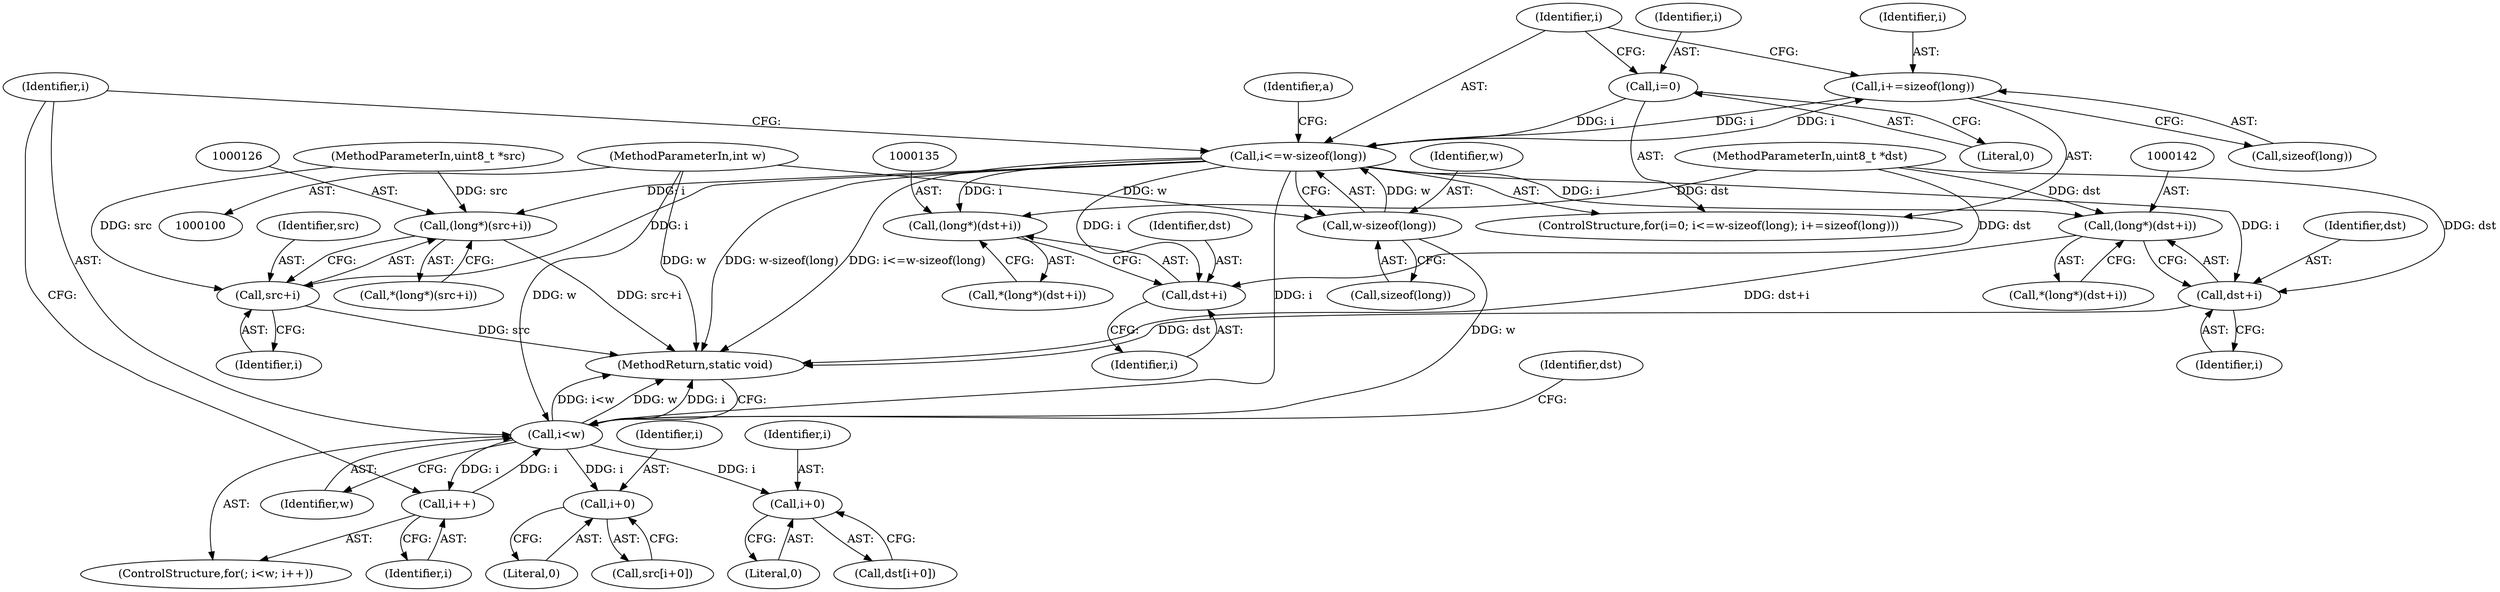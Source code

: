 digraph "1_FFmpeg_454a11a1c9c686c78aa97954306fb63453299760@API" {
"1000116" [label="(Call,i+=sizeof(long))"];
"1000110" [label="(Call,i<=w-sizeof(long))"];
"1000116" [label="(Call,i+=sizeof(long))"];
"1000107" [label="(Call,i=0)"];
"1000112" [label="(Call,w-sizeof(long))"];
"1000103" [label="(MethodParameterIn,int w)"];
"1000125" [label="(Call,(long*)(src+i))"];
"1000127" [label="(Call,src+i)"];
"1000134" [label="(Call,(long*)(dst+i))"];
"1000136" [label="(Call,dst+i)"];
"1000141" [label="(Call,(long*)(dst+i))"];
"1000143" [label="(Call,dst+i)"];
"1000160" [label="(Call,i<w)"];
"1000163" [label="(Call,i++)"];
"1000168" [label="(Call,i+0)"];
"1000173" [label="(Call,i+0)"];
"1000118" [label="(Call,sizeof(long))"];
"1000170" [label="(Literal,0)"];
"1000129" [label="(Identifier,i)"];
"1000175" [label="(Literal,0)"];
"1000111" [label="(Identifier,i)"];
"1000161" [label="(Identifier,i)"];
"1000113" [label="(Identifier,w)"];
"1000163" [label="(Call,i++)"];
"1000114" [label="(Call,sizeof(long))"];
"1000169" [label="(Identifier,i)"];
"1000160" [label="(Call,i<w)"];
"1000106" [label="(ControlStructure,for(i=0; i<=w-sizeof(long); i+=sizeof(long)))"];
"1000159" [label="(ControlStructure,for(; i<w; i++))"];
"1000162" [label="(Identifier,w)"];
"1000125" [label="(Call,(long*)(src+i))"];
"1000167" [label="(Identifier,dst)"];
"1000143" [label="(Call,dst+i)"];
"1000103" [label="(MethodParameterIn,int w)"];
"1000134" [label="(Call,(long*)(dst+i))"];
"1000171" [label="(Call,src[i+0])"];
"1000140" [label="(Call,*(long*)(dst+i))"];
"1000173" [label="(Call,i+0)"];
"1000144" [label="(Identifier,dst)"];
"1000102" [label="(MethodParameterIn,uint8_t *src)"];
"1000117" [label="(Identifier,i)"];
"1000141" [label="(Call,(long*)(dst+i))"];
"1000176" [label="(MethodReturn,static void)"];
"1000110" [label="(Call,i<=w-sizeof(long))"];
"1000174" [label="(Identifier,i)"];
"1000168" [label="(Call,i+0)"];
"1000123" [label="(Identifier,a)"];
"1000124" [label="(Call,*(long*)(src+i))"];
"1000136" [label="(Call,dst+i)"];
"1000128" [label="(Identifier,src)"];
"1000166" [label="(Call,dst[i+0])"];
"1000116" [label="(Call,i+=sizeof(long))"];
"1000133" [label="(Call,*(long*)(dst+i))"];
"1000107" [label="(Call,i=0)"];
"1000109" [label="(Literal,0)"];
"1000138" [label="(Identifier,i)"];
"1000127" [label="(Call,src+i)"];
"1000164" [label="(Identifier,i)"];
"1000112" [label="(Call,w-sizeof(long))"];
"1000101" [label="(MethodParameterIn,uint8_t *dst)"];
"1000137" [label="(Identifier,dst)"];
"1000108" [label="(Identifier,i)"];
"1000145" [label="(Identifier,i)"];
"1000116" -> "1000106"  [label="AST: "];
"1000116" -> "1000118"  [label="CFG: "];
"1000117" -> "1000116"  [label="AST: "];
"1000118" -> "1000116"  [label="AST: "];
"1000111" -> "1000116"  [label="CFG: "];
"1000116" -> "1000110"  [label="DDG: i"];
"1000110" -> "1000116"  [label="DDG: i"];
"1000110" -> "1000106"  [label="AST: "];
"1000110" -> "1000112"  [label="CFG: "];
"1000111" -> "1000110"  [label="AST: "];
"1000112" -> "1000110"  [label="AST: "];
"1000123" -> "1000110"  [label="CFG: "];
"1000161" -> "1000110"  [label="CFG: "];
"1000110" -> "1000176"  [label="DDG: w-sizeof(long)"];
"1000110" -> "1000176"  [label="DDG: i<=w-sizeof(long)"];
"1000107" -> "1000110"  [label="DDG: i"];
"1000112" -> "1000110"  [label="DDG: w"];
"1000110" -> "1000125"  [label="DDG: i"];
"1000110" -> "1000127"  [label="DDG: i"];
"1000110" -> "1000134"  [label="DDG: i"];
"1000110" -> "1000136"  [label="DDG: i"];
"1000110" -> "1000141"  [label="DDG: i"];
"1000110" -> "1000143"  [label="DDG: i"];
"1000110" -> "1000160"  [label="DDG: i"];
"1000107" -> "1000106"  [label="AST: "];
"1000107" -> "1000109"  [label="CFG: "];
"1000108" -> "1000107"  [label="AST: "];
"1000109" -> "1000107"  [label="AST: "];
"1000111" -> "1000107"  [label="CFG: "];
"1000112" -> "1000114"  [label="CFG: "];
"1000113" -> "1000112"  [label="AST: "];
"1000114" -> "1000112"  [label="AST: "];
"1000103" -> "1000112"  [label="DDG: w"];
"1000112" -> "1000160"  [label="DDG: w"];
"1000103" -> "1000100"  [label="AST: "];
"1000103" -> "1000176"  [label="DDG: w"];
"1000103" -> "1000160"  [label="DDG: w"];
"1000125" -> "1000124"  [label="AST: "];
"1000125" -> "1000127"  [label="CFG: "];
"1000126" -> "1000125"  [label="AST: "];
"1000127" -> "1000125"  [label="AST: "];
"1000124" -> "1000125"  [label="CFG: "];
"1000125" -> "1000176"  [label="DDG: src+i"];
"1000102" -> "1000125"  [label="DDG: src"];
"1000127" -> "1000129"  [label="CFG: "];
"1000128" -> "1000127"  [label="AST: "];
"1000129" -> "1000127"  [label="AST: "];
"1000127" -> "1000176"  [label="DDG: src"];
"1000102" -> "1000127"  [label="DDG: src"];
"1000134" -> "1000133"  [label="AST: "];
"1000134" -> "1000136"  [label="CFG: "];
"1000135" -> "1000134"  [label="AST: "];
"1000136" -> "1000134"  [label="AST: "];
"1000133" -> "1000134"  [label="CFG: "];
"1000101" -> "1000134"  [label="DDG: dst"];
"1000136" -> "1000138"  [label="CFG: "];
"1000137" -> "1000136"  [label="AST: "];
"1000138" -> "1000136"  [label="AST: "];
"1000101" -> "1000136"  [label="DDG: dst"];
"1000141" -> "1000140"  [label="AST: "];
"1000141" -> "1000143"  [label="CFG: "];
"1000142" -> "1000141"  [label="AST: "];
"1000143" -> "1000141"  [label="AST: "];
"1000140" -> "1000141"  [label="CFG: "];
"1000141" -> "1000176"  [label="DDG: dst+i"];
"1000101" -> "1000141"  [label="DDG: dst"];
"1000143" -> "1000145"  [label="CFG: "];
"1000144" -> "1000143"  [label="AST: "];
"1000145" -> "1000143"  [label="AST: "];
"1000143" -> "1000176"  [label="DDG: dst"];
"1000101" -> "1000143"  [label="DDG: dst"];
"1000160" -> "1000159"  [label="AST: "];
"1000160" -> "1000162"  [label="CFG: "];
"1000161" -> "1000160"  [label="AST: "];
"1000162" -> "1000160"  [label="AST: "];
"1000167" -> "1000160"  [label="CFG: "];
"1000176" -> "1000160"  [label="CFG: "];
"1000160" -> "1000176"  [label="DDG: i<w"];
"1000160" -> "1000176"  [label="DDG: w"];
"1000160" -> "1000176"  [label="DDG: i"];
"1000163" -> "1000160"  [label="DDG: i"];
"1000160" -> "1000163"  [label="DDG: i"];
"1000160" -> "1000168"  [label="DDG: i"];
"1000160" -> "1000173"  [label="DDG: i"];
"1000163" -> "1000159"  [label="AST: "];
"1000163" -> "1000164"  [label="CFG: "];
"1000164" -> "1000163"  [label="AST: "];
"1000161" -> "1000163"  [label="CFG: "];
"1000168" -> "1000166"  [label="AST: "];
"1000168" -> "1000170"  [label="CFG: "];
"1000169" -> "1000168"  [label="AST: "];
"1000170" -> "1000168"  [label="AST: "];
"1000166" -> "1000168"  [label="CFG: "];
"1000173" -> "1000171"  [label="AST: "];
"1000173" -> "1000175"  [label="CFG: "];
"1000174" -> "1000173"  [label="AST: "];
"1000175" -> "1000173"  [label="AST: "];
"1000171" -> "1000173"  [label="CFG: "];
}
